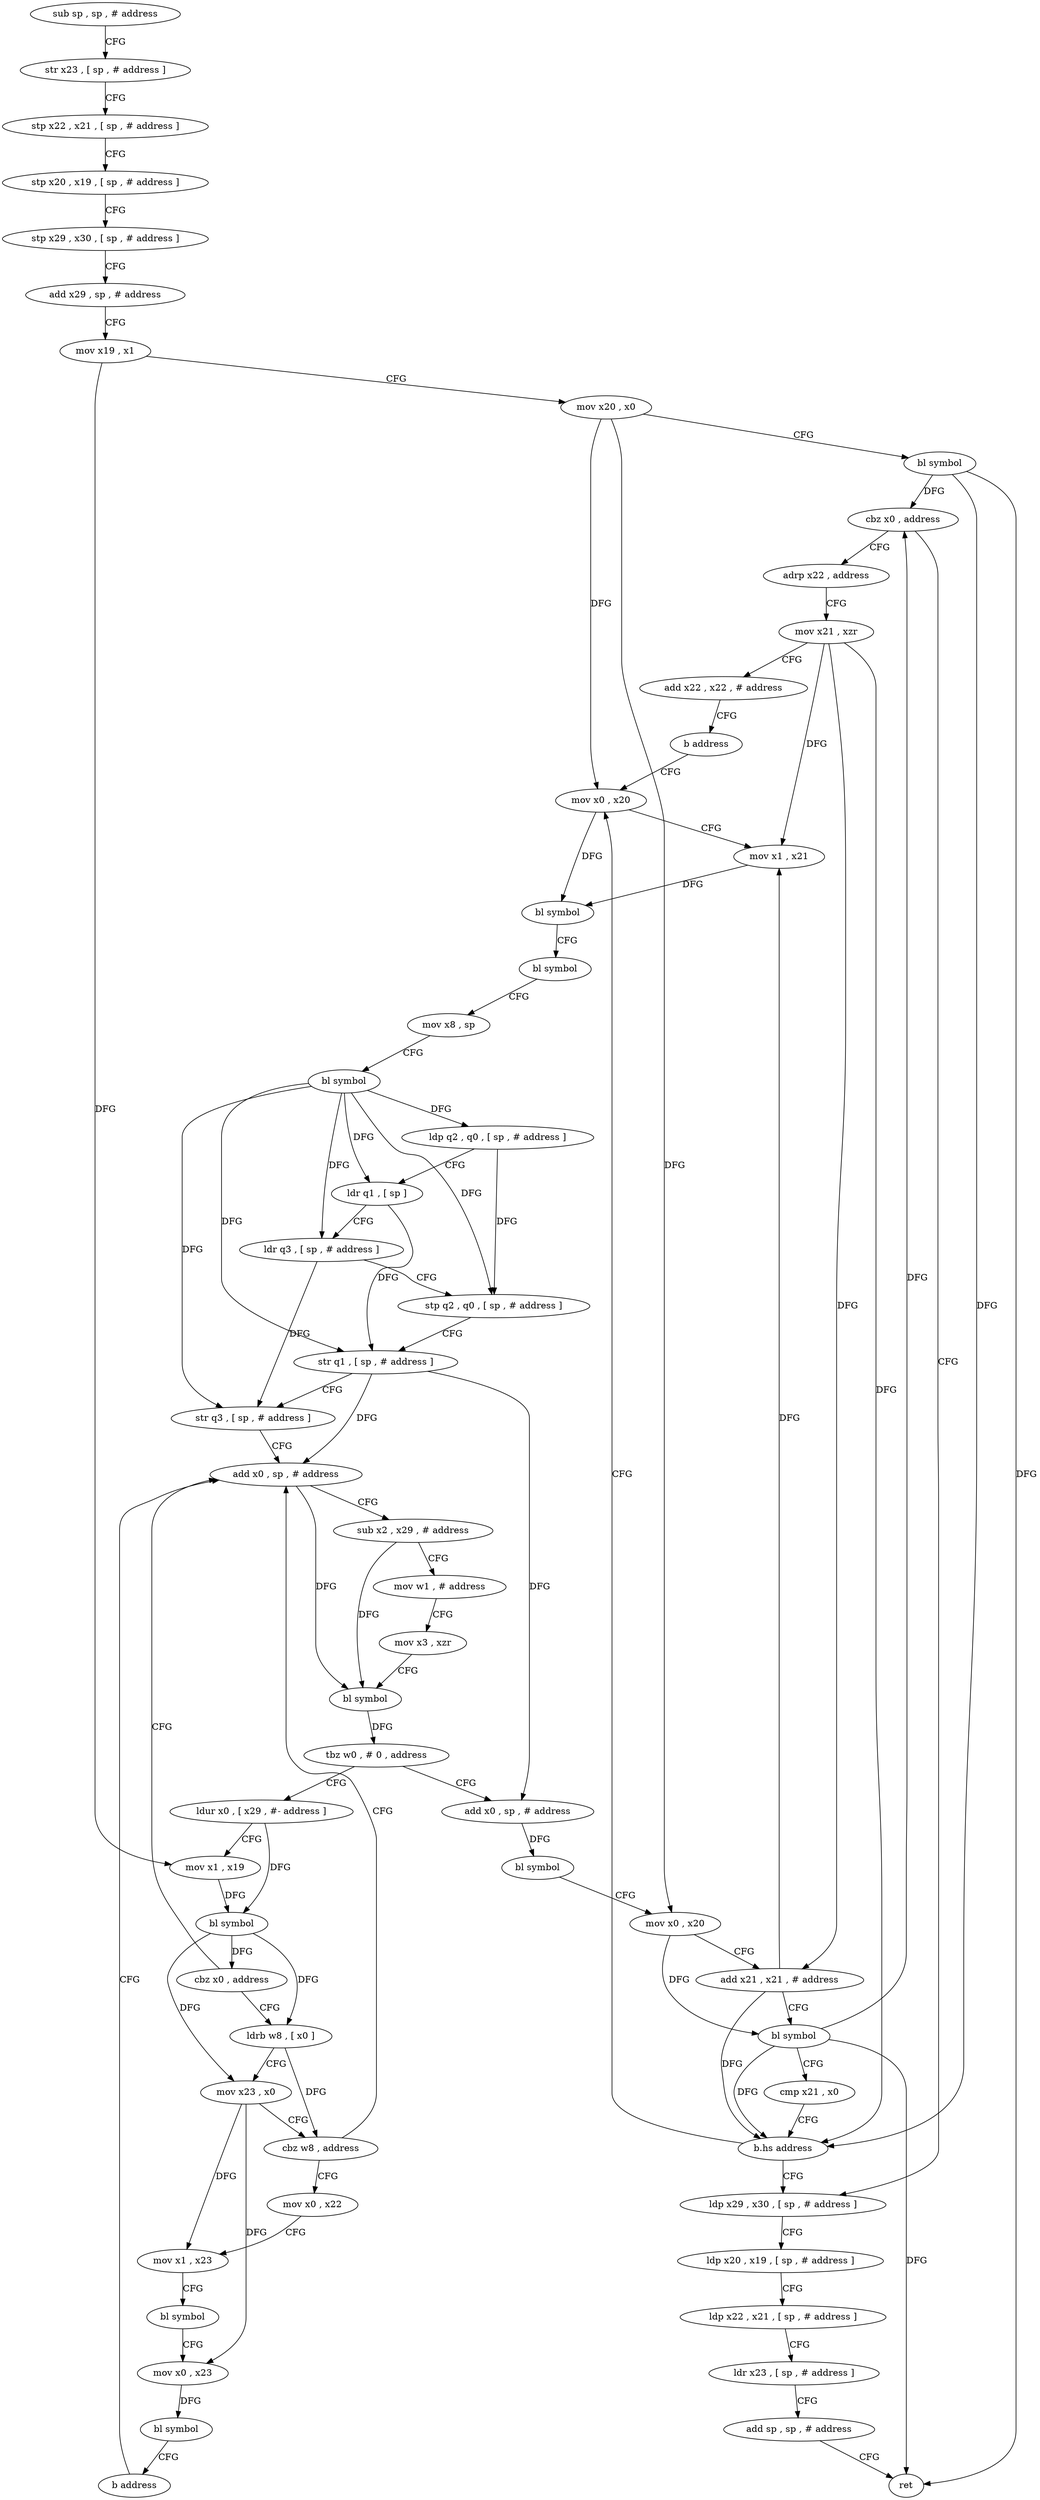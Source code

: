 digraph "func" {
"4216828" [label = "sub sp , sp , # address" ]
"4216832" [label = "str x23 , [ sp , # address ]" ]
"4216836" [label = "stp x22 , x21 , [ sp , # address ]" ]
"4216840" [label = "stp x20 , x19 , [ sp , # address ]" ]
"4216844" [label = "stp x29 , x30 , [ sp , # address ]" ]
"4216848" [label = "add x29 , sp , # address" ]
"4216852" [label = "mov x19 , x1" ]
"4216856" [label = "mov x20 , x0" ]
"4216860" [label = "bl symbol" ]
"4216864" [label = "cbz x0 , address" ]
"4217036" [label = "ldp x29 , x30 , [ sp , # address ]" ]
"4216868" [label = "adrp x22 , address" ]
"4217040" [label = "ldp x20 , x19 , [ sp , # address ]" ]
"4217044" [label = "ldp x22 , x21 , [ sp , # address ]" ]
"4217048" [label = "ldr x23 , [ sp , # address ]" ]
"4217052" [label = "add sp , sp , # address" ]
"4217056" [label = "ret" ]
"4216872" [label = "mov x21 , xzr" ]
"4216876" [label = "add x22 , x22 , # address" ]
"4216880" [label = "b address" ]
"4216912" [label = "mov x0 , x20" ]
"4216916" [label = "mov x1 , x21" ]
"4216920" [label = "bl symbol" ]
"4216924" [label = "bl symbol" ]
"4216928" [label = "mov x8 , sp" ]
"4216932" [label = "bl symbol" ]
"4216936" [label = "ldp q2 , q0 , [ sp , # address ]" ]
"4216940" [label = "ldr q1 , [ sp ]" ]
"4216944" [label = "ldr q3 , [ sp , # address ]" ]
"4216948" [label = "stp q2 , q0 , [ sp , # address ]" ]
"4216952" [label = "str q1 , [ sp , # address ]" ]
"4216956" [label = "str q3 , [ sp , # address ]" ]
"4216960" [label = "add x0 , sp , # address" ]
"4216884" [label = "add x0 , sp , # address" ]
"4216888" [label = "bl symbol" ]
"4216892" [label = "mov x0 , x20" ]
"4216896" [label = "add x21 , x21 , # address" ]
"4216900" [label = "bl symbol" ]
"4216904" [label = "cmp x21 , x0" ]
"4216908" [label = "b.hs address" ]
"4216984" [label = "ldur x0 , [ x29 , #- address ]" ]
"4216988" [label = "mov x1 , x19" ]
"4216992" [label = "bl symbol" ]
"4216996" [label = "cbz x0 , address" ]
"4217000" [label = "ldrb w8 , [ x0 ]" ]
"4216964" [label = "sub x2 , x29 , # address" ]
"4216968" [label = "mov w1 , # address" ]
"4216972" [label = "mov x3 , xzr" ]
"4216976" [label = "bl symbol" ]
"4216980" [label = "tbz w0 , # 0 , address" ]
"4217004" [label = "mov x23 , x0" ]
"4217008" [label = "cbz w8 , address" ]
"4217012" [label = "mov x0 , x22" ]
"4217016" [label = "mov x1 , x23" ]
"4217020" [label = "bl symbol" ]
"4217024" [label = "mov x0 , x23" ]
"4217028" [label = "bl symbol" ]
"4217032" [label = "b address" ]
"4216828" -> "4216832" [ label = "CFG" ]
"4216832" -> "4216836" [ label = "CFG" ]
"4216836" -> "4216840" [ label = "CFG" ]
"4216840" -> "4216844" [ label = "CFG" ]
"4216844" -> "4216848" [ label = "CFG" ]
"4216848" -> "4216852" [ label = "CFG" ]
"4216852" -> "4216856" [ label = "CFG" ]
"4216852" -> "4216988" [ label = "DFG" ]
"4216856" -> "4216860" [ label = "CFG" ]
"4216856" -> "4216912" [ label = "DFG" ]
"4216856" -> "4216892" [ label = "DFG" ]
"4216860" -> "4216864" [ label = "DFG" ]
"4216860" -> "4217056" [ label = "DFG" ]
"4216860" -> "4216908" [ label = "DFG" ]
"4216864" -> "4217036" [ label = "CFG" ]
"4216864" -> "4216868" [ label = "CFG" ]
"4217036" -> "4217040" [ label = "CFG" ]
"4216868" -> "4216872" [ label = "CFG" ]
"4217040" -> "4217044" [ label = "CFG" ]
"4217044" -> "4217048" [ label = "CFG" ]
"4217048" -> "4217052" [ label = "CFG" ]
"4217052" -> "4217056" [ label = "CFG" ]
"4216872" -> "4216876" [ label = "CFG" ]
"4216872" -> "4216916" [ label = "DFG" ]
"4216872" -> "4216896" [ label = "DFG" ]
"4216872" -> "4216908" [ label = "DFG" ]
"4216876" -> "4216880" [ label = "CFG" ]
"4216880" -> "4216912" [ label = "CFG" ]
"4216912" -> "4216916" [ label = "CFG" ]
"4216912" -> "4216920" [ label = "DFG" ]
"4216916" -> "4216920" [ label = "DFG" ]
"4216920" -> "4216924" [ label = "CFG" ]
"4216924" -> "4216928" [ label = "CFG" ]
"4216928" -> "4216932" [ label = "CFG" ]
"4216932" -> "4216936" [ label = "DFG" ]
"4216932" -> "4216948" [ label = "DFG" ]
"4216932" -> "4216940" [ label = "DFG" ]
"4216932" -> "4216952" [ label = "DFG" ]
"4216932" -> "4216944" [ label = "DFG" ]
"4216932" -> "4216956" [ label = "DFG" ]
"4216936" -> "4216940" [ label = "CFG" ]
"4216936" -> "4216948" [ label = "DFG" ]
"4216940" -> "4216944" [ label = "CFG" ]
"4216940" -> "4216952" [ label = "DFG" ]
"4216944" -> "4216948" [ label = "CFG" ]
"4216944" -> "4216956" [ label = "DFG" ]
"4216948" -> "4216952" [ label = "CFG" ]
"4216952" -> "4216956" [ label = "CFG" ]
"4216952" -> "4216960" [ label = "DFG" ]
"4216952" -> "4216884" [ label = "DFG" ]
"4216956" -> "4216960" [ label = "CFG" ]
"4216960" -> "4216964" [ label = "CFG" ]
"4216960" -> "4216976" [ label = "DFG" ]
"4216884" -> "4216888" [ label = "DFG" ]
"4216888" -> "4216892" [ label = "CFG" ]
"4216892" -> "4216896" [ label = "CFG" ]
"4216892" -> "4216900" [ label = "DFG" ]
"4216896" -> "4216900" [ label = "CFG" ]
"4216896" -> "4216916" [ label = "DFG" ]
"4216896" -> "4216908" [ label = "DFG" ]
"4216900" -> "4216904" [ label = "CFG" ]
"4216900" -> "4216864" [ label = "DFG" ]
"4216900" -> "4217056" [ label = "DFG" ]
"4216900" -> "4216908" [ label = "DFG" ]
"4216904" -> "4216908" [ label = "CFG" ]
"4216908" -> "4217036" [ label = "CFG" ]
"4216908" -> "4216912" [ label = "CFG" ]
"4216984" -> "4216988" [ label = "CFG" ]
"4216984" -> "4216992" [ label = "DFG" ]
"4216988" -> "4216992" [ label = "DFG" ]
"4216992" -> "4216996" [ label = "DFG" ]
"4216992" -> "4217000" [ label = "DFG" ]
"4216992" -> "4217004" [ label = "DFG" ]
"4216996" -> "4216960" [ label = "CFG" ]
"4216996" -> "4217000" [ label = "CFG" ]
"4217000" -> "4217004" [ label = "CFG" ]
"4217000" -> "4217008" [ label = "DFG" ]
"4216964" -> "4216968" [ label = "CFG" ]
"4216964" -> "4216976" [ label = "DFG" ]
"4216968" -> "4216972" [ label = "CFG" ]
"4216972" -> "4216976" [ label = "CFG" ]
"4216976" -> "4216980" [ label = "DFG" ]
"4216980" -> "4216884" [ label = "CFG" ]
"4216980" -> "4216984" [ label = "CFG" ]
"4217004" -> "4217008" [ label = "CFG" ]
"4217004" -> "4217016" [ label = "DFG" ]
"4217004" -> "4217024" [ label = "DFG" ]
"4217008" -> "4216960" [ label = "CFG" ]
"4217008" -> "4217012" [ label = "CFG" ]
"4217012" -> "4217016" [ label = "CFG" ]
"4217016" -> "4217020" [ label = "CFG" ]
"4217020" -> "4217024" [ label = "CFG" ]
"4217024" -> "4217028" [ label = "DFG" ]
"4217028" -> "4217032" [ label = "CFG" ]
"4217032" -> "4216960" [ label = "CFG" ]
}
